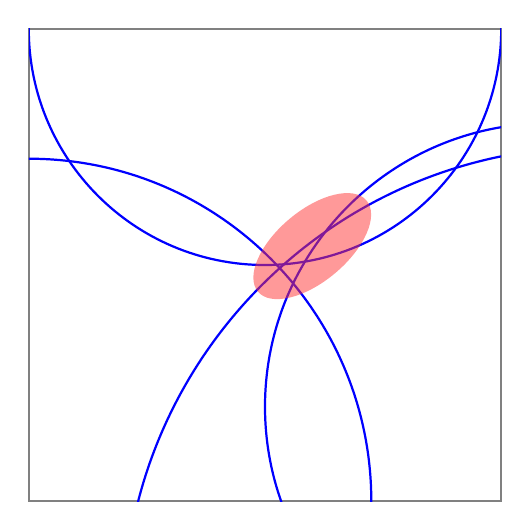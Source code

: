 \begin{tikzpicture}[scale=3]


\draw[thick, gray] (-1,-2) rectangle (1,0);
\begin{scope}
\clip (-1,-2) rectangle (1,0);
 \draw[thick, blue] (0,0) circle (1 cm);
 \draw[thick, blue] (-1,-2) circle (1.45 cm);
 \draw[thick, blue] (1.4,-2.5) circle (2 cm);
 \draw[thick, blue] (1.2,-1.6) circle (1.2 cm);
  \coordinate (A)  at (0.2,-0.92);
  \fill[red!80, fill opacity=0.50, rotate =-50] (A) ellipse (0.15 cm and 0.3 cm);
\end{scope}

%   \coordinate (B)  at (210:1);
%   \fill[blue] (B) circle (3pt);
\end{tikzpicture}
